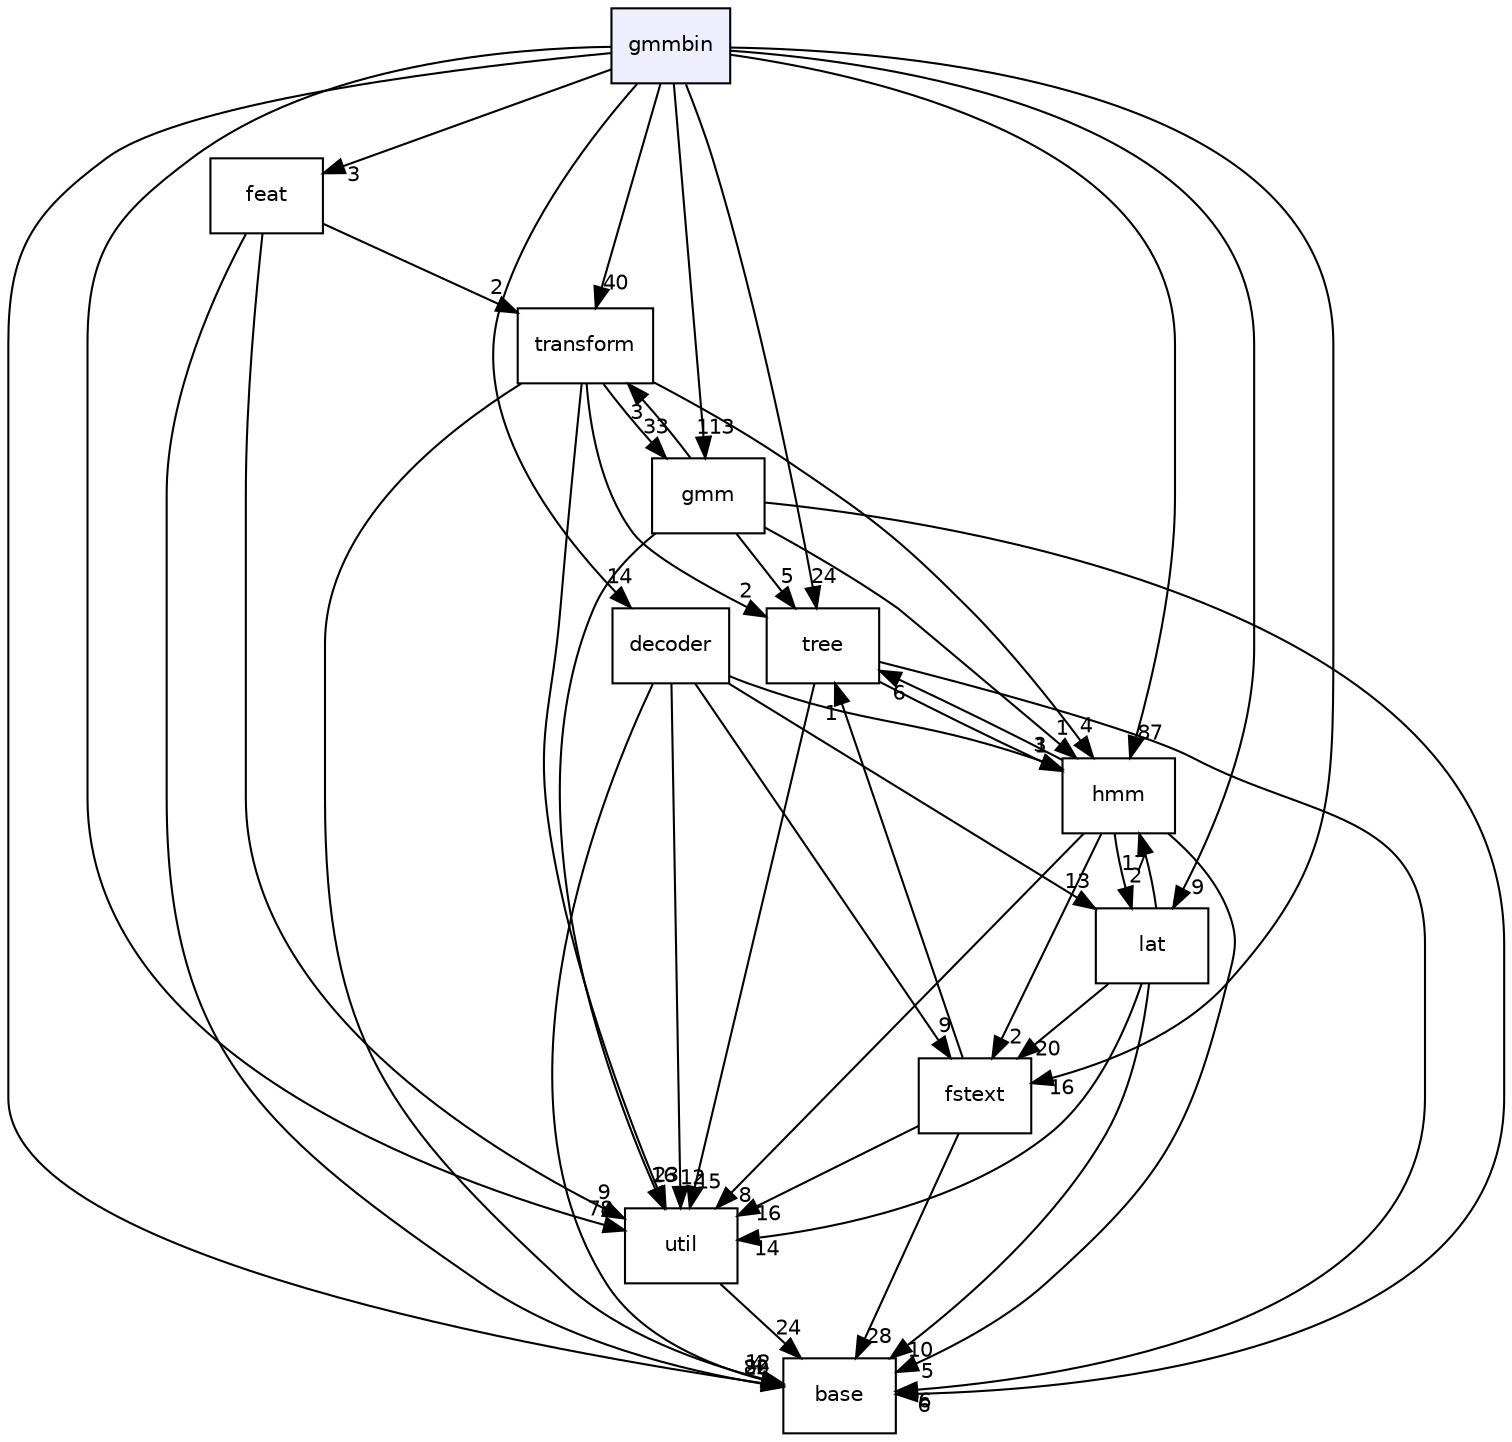 digraph "gmmbin" {
  compound=true
  node [ fontsize="10", fontname="Helvetica"];
  edge [ labelfontsize="10", labelfontname="Helvetica"];
  dir_a541c6e99e0f16ecbfbbeebbc84a2f3b [shape=box, label="gmmbin", style="filled", fillcolor="#eeeeff", pencolor="black", URL="dir_a541c6e99e0f16ecbfbbeebbc84a2f3b.html"];
  dir_f8ba563c7c64fffab9da0ebf98c94aa9 [shape=box label="feat" URL="dir_f8ba563c7c64fffab9da0ebf98c94aa9.html"];
  dir_23ec12649285f9fabf3a6b7380226c28 [shape=box label="util" URL="dir_23ec12649285f9fabf3a6b7380226c28.html"];
  dir_20fe30135636529d1a58383957a516d7 [shape=box label="decoder" URL="dir_20fe30135636529d1a58383957a516d7.html"];
  dir_70093cb3a9d1f8840af4e997fde867c3 [shape=box label="tree" URL="dir_70093cb3a9d1f8840af4e997fde867c3.html"];
  dir_e914ee4d4a44400f1fdb170cb4ead18a [shape=box label="base" URL="dir_e914ee4d4a44400f1fdb170cb4ead18a.html"];
  dir_6cbce3d69cab97132708c49b9176b34a [shape=box label="fstext" URL="dir_6cbce3d69cab97132708c49b9176b34a.html"];
  dir_67f27d7ccdb63301c384d2b28b535a47 [shape=box label="transform" URL="dir_67f27d7ccdb63301c384d2b28b535a47.html"];
  dir_1150ab87bf3833b7161cf56b3aed78f9 [shape=box label="hmm" URL="dir_1150ab87bf3833b7161cf56b3aed78f9.html"];
  dir_7e97d1a94d673bcef7e70506205b8a83 [shape=box label="lat" URL="dir_7e97d1a94d673bcef7e70506205b8a83.html"];
  dir_411f61cd8229061a5d69eb0617560b44 [shape=box label="gmm" URL="dir_411f61cd8229061a5d69eb0617560b44.html"];
  dir_f8ba563c7c64fffab9da0ebf98c94aa9->dir_23ec12649285f9fabf3a6b7380226c28 [headlabel="9", labeldistance=1.5 headhref="dir_000004_000034.html"];
  dir_f8ba563c7c64fffab9da0ebf98c94aa9->dir_e914ee4d4a44400f1fdb170cb4ead18a [headlabel="20", labeldistance=1.5 headhref="dir_000004_000000.html"];
  dir_f8ba563c7c64fffab9da0ebf98c94aa9->dir_67f27d7ccdb63301c384d2b28b535a47 [headlabel="2", labeldistance=1.5 headhref="dir_000004_000032.html"];
  dir_23ec12649285f9fabf3a6b7380226c28->dir_e914ee4d4a44400f1fdb170cb4ead18a [headlabel="24", labeldistance=1.5 headhref="dir_000034_000000.html"];
  dir_20fe30135636529d1a58383957a516d7->dir_23ec12649285f9fabf3a6b7380226c28 [headlabel="12", labeldistance=1.5 headhref="dir_000003_000034.html"];
  dir_20fe30135636529d1a58383957a516d7->dir_e914ee4d4a44400f1fdb170cb4ead18a [headlabel="4", labeldistance=1.5 headhref="dir_000003_000000.html"];
  dir_20fe30135636529d1a58383957a516d7->dir_6cbce3d69cab97132708c49b9176b34a [headlabel="9", labeldistance=1.5 headhref="dir_000003_000008.html"];
  dir_20fe30135636529d1a58383957a516d7->dir_1150ab87bf3833b7161cf56b3aed78f9 [headlabel="3", labeldistance=1.5 headhref="dir_000003_000011.html"];
  dir_20fe30135636529d1a58383957a516d7->dir_7e97d1a94d673bcef7e70506205b8a83 [headlabel="13", labeldistance=1.5 headhref="dir_000003_000020.html"];
  dir_70093cb3a9d1f8840af4e997fde867c3->dir_23ec12649285f9fabf3a6b7380226c28 [headlabel="15", labeldistance=1.5 headhref="dir_000033_000034.html"];
  dir_70093cb3a9d1f8840af4e997fde867c3->dir_e914ee4d4a44400f1fdb170cb4ead18a [headlabel="6", labeldistance=1.5 headhref="dir_000033_000000.html"];
  dir_70093cb3a9d1f8840af4e997fde867c3->dir_1150ab87bf3833b7161cf56b3aed78f9 [headlabel="1", labeldistance=1.5 headhref="dir_000033_000011.html"];
  dir_a541c6e99e0f16ecbfbbeebbc84a2f3b->dir_f8ba563c7c64fffab9da0ebf98c94aa9 [headlabel="3", labeldistance=1.5 headhref="dir_000010_000004.html"];
  dir_a541c6e99e0f16ecbfbbeebbc84a2f3b->dir_23ec12649285f9fabf3a6b7380226c28 [headlabel="78", labeldistance=1.5 headhref="dir_000010_000034.html"];
  dir_a541c6e99e0f16ecbfbbeebbc84a2f3b->dir_20fe30135636529d1a58383957a516d7 [headlabel="14", labeldistance=1.5 headhref="dir_000010_000003.html"];
  dir_a541c6e99e0f16ecbfbbeebbc84a2f3b->dir_70093cb3a9d1f8840af4e997fde867c3 [headlabel="24", labeldistance=1.5 headhref="dir_000010_000033.html"];
  dir_a541c6e99e0f16ecbfbbeebbc84a2f3b->dir_e914ee4d4a44400f1fdb170cb4ead18a [headlabel="82", labeldistance=1.5 headhref="dir_000010_000000.html"];
  dir_a541c6e99e0f16ecbfbbeebbc84a2f3b->dir_6cbce3d69cab97132708c49b9176b34a [headlabel="16", labeldistance=1.5 headhref="dir_000010_000008.html"];
  dir_a541c6e99e0f16ecbfbbeebbc84a2f3b->dir_67f27d7ccdb63301c384d2b28b535a47 [headlabel="40", labeldistance=1.5 headhref="dir_000010_000032.html"];
  dir_a541c6e99e0f16ecbfbbeebbc84a2f3b->dir_1150ab87bf3833b7161cf56b3aed78f9 [headlabel="87", labeldistance=1.5 headhref="dir_000010_000011.html"];
  dir_a541c6e99e0f16ecbfbbeebbc84a2f3b->dir_7e97d1a94d673bcef7e70506205b8a83 [headlabel="9", labeldistance=1.5 headhref="dir_000010_000020.html"];
  dir_a541c6e99e0f16ecbfbbeebbc84a2f3b->dir_411f61cd8229061a5d69eb0617560b44 [headlabel="113", labeldistance=1.5 headhref="dir_000010_000009.html"];
  dir_6cbce3d69cab97132708c49b9176b34a->dir_23ec12649285f9fabf3a6b7380226c28 [headlabel="16", labeldistance=1.5 headhref="dir_000008_000034.html"];
  dir_6cbce3d69cab97132708c49b9176b34a->dir_70093cb3a9d1f8840af4e997fde867c3 [headlabel="1", labeldistance=1.5 headhref="dir_000008_000033.html"];
  dir_6cbce3d69cab97132708c49b9176b34a->dir_e914ee4d4a44400f1fdb170cb4ead18a [headlabel="28", labeldistance=1.5 headhref="dir_000008_000000.html"];
  dir_67f27d7ccdb63301c384d2b28b535a47->dir_23ec12649285f9fabf3a6b7380226c28 [headlabel="23", labeldistance=1.5 headhref="dir_000032_000034.html"];
  dir_67f27d7ccdb63301c384d2b28b535a47->dir_70093cb3a9d1f8840af4e997fde867c3 [headlabel="2", labeldistance=1.5 headhref="dir_000032_000033.html"];
  dir_67f27d7ccdb63301c384d2b28b535a47->dir_e914ee4d4a44400f1fdb170cb4ead18a [headlabel="12", labeldistance=1.5 headhref="dir_000032_000000.html"];
  dir_67f27d7ccdb63301c384d2b28b535a47->dir_1150ab87bf3833b7161cf56b3aed78f9 [headlabel="4", labeldistance=1.5 headhref="dir_000032_000011.html"];
  dir_67f27d7ccdb63301c384d2b28b535a47->dir_411f61cd8229061a5d69eb0617560b44 [headlabel="33", labeldistance=1.5 headhref="dir_000032_000009.html"];
  dir_1150ab87bf3833b7161cf56b3aed78f9->dir_23ec12649285f9fabf3a6b7380226c28 [headlabel="8", labeldistance=1.5 headhref="dir_000011_000034.html"];
  dir_1150ab87bf3833b7161cf56b3aed78f9->dir_70093cb3a9d1f8840af4e997fde867c3 [headlabel="6", labeldistance=1.5 headhref="dir_000011_000033.html"];
  dir_1150ab87bf3833b7161cf56b3aed78f9->dir_e914ee4d4a44400f1fdb170cb4ead18a [headlabel="5", labeldistance=1.5 headhref="dir_000011_000000.html"];
  dir_1150ab87bf3833b7161cf56b3aed78f9->dir_6cbce3d69cab97132708c49b9176b34a [headlabel="2", labeldistance=1.5 headhref="dir_000011_000008.html"];
  dir_1150ab87bf3833b7161cf56b3aed78f9->dir_7e97d1a94d673bcef7e70506205b8a83 [headlabel="2", labeldistance=1.5 headhref="dir_000011_000020.html"];
  dir_7e97d1a94d673bcef7e70506205b8a83->dir_23ec12649285f9fabf3a6b7380226c28 [headlabel="14", labeldistance=1.5 headhref="dir_000020_000034.html"];
  dir_7e97d1a94d673bcef7e70506205b8a83->dir_e914ee4d4a44400f1fdb170cb4ead18a [headlabel="10", labeldistance=1.5 headhref="dir_000020_000000.html"];
  dir_7e97d1a94d673bcef7e70506205b8a83->dir_6cbce3d69cab97132708c49b9176b34a [headlabel="20", labeldistance=1.5 headhref="dir_000020_000008.html"];
  dir_7e97d1a94d673bcef7e70506205b8a83->dir_1150ab87bf3833b7161cf56b3aed78f9 [headlabel="17", labeldistance=1.5 headhref="dir_000020_000011.html"];
  dir_411f61cd8229061a5d69eb0617560b44->dir_23ec12649285f9fabf3a6b7380226c28 [headlabel="16", labeldistance=1.5 headhref="dir_000009_000034.html"];
  dir_411f61cd8229061a5d69eb0617560b44->dir_70093cb3a9d1f8840af4e997fde867c3 [headlabel="5", labeldistance=1.5 headhref="dir_000009_000033.html"];
  dir_411f61cd8229061a5d69eb0617560b44->dir_e914ee4d4a44400f1fdb170cb4ead18a [headlabel="6", labeldistance=1.5 headhref="dir_000009_000000.html"];
  dir_411f61cd8229061a5d69eb0617560b44->dir_67f27d7ccdb63301c384d2b28b535a47 [headlabel="3", labeldistance=1.5 headhref="dir_000009_000032.html"];
  dir_411f61cd8229061a5d69eb0617560b44->dir_1150ab87bf3833b7161cf56b3aed78f9 [headlabel="1", labeldistance=1.5 headhref="dir_000009_000011.html"];
}
